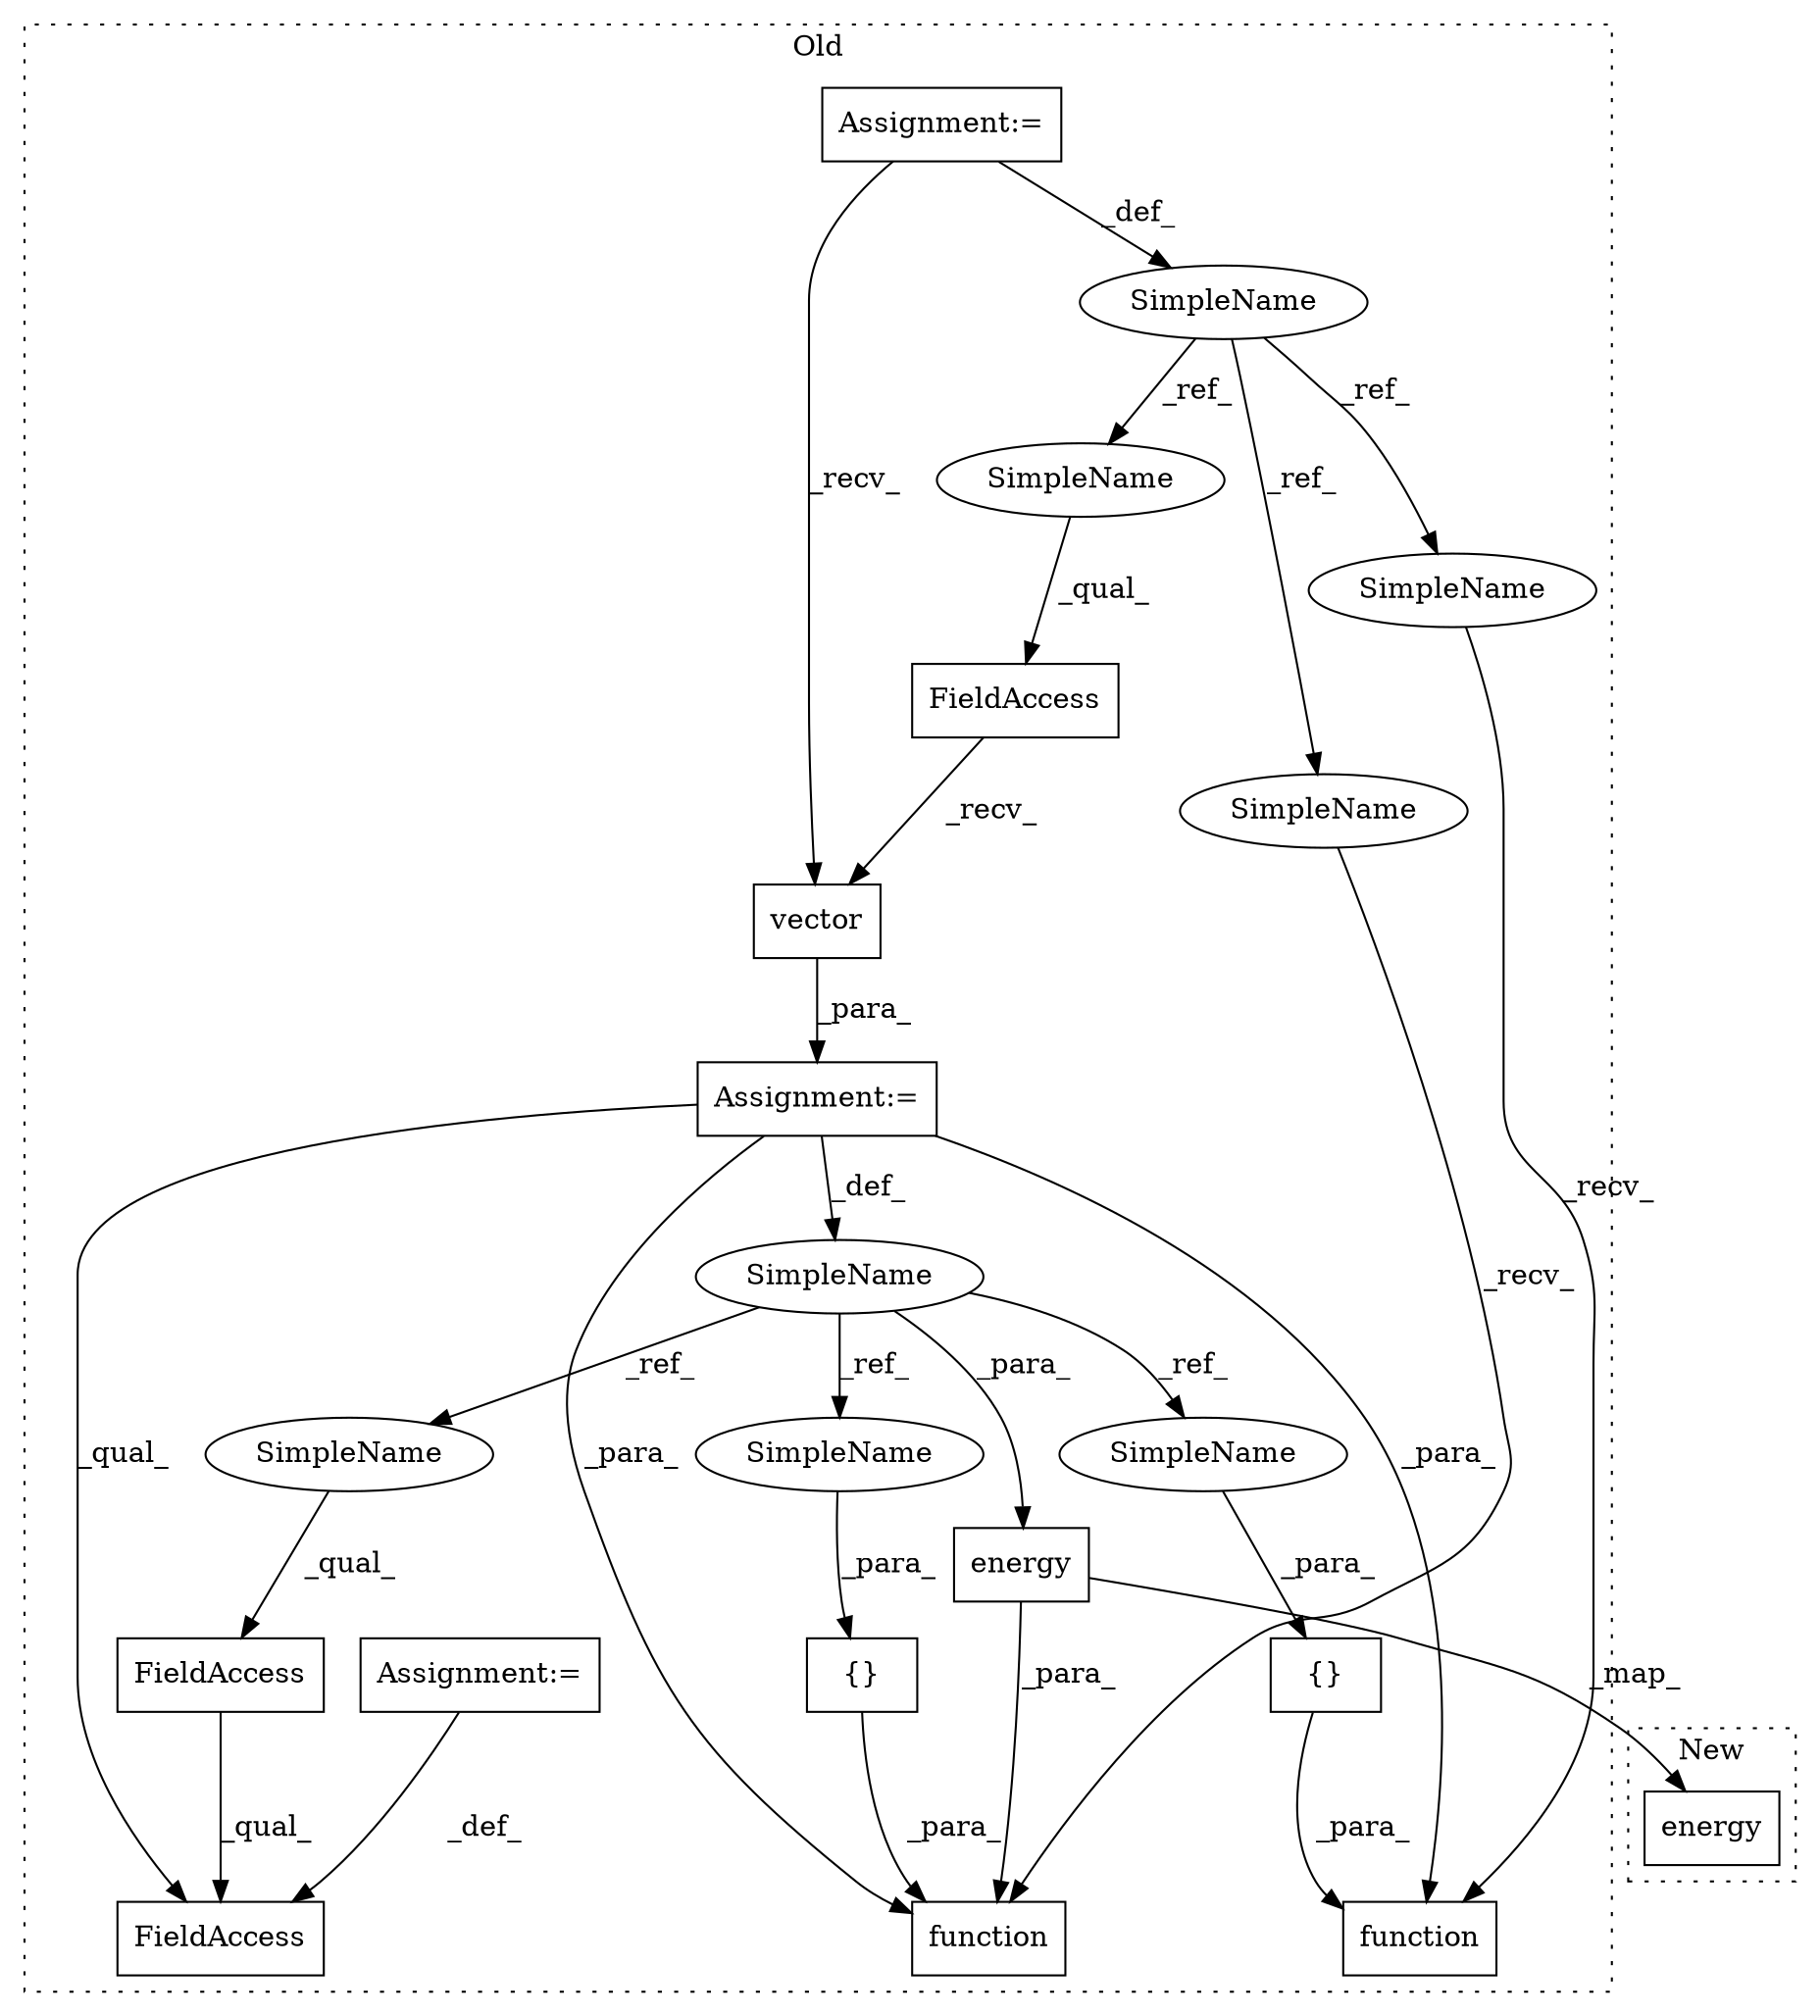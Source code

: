 digraph G {
subgraph cluster0 {
1 [label="energy" a="32" s="4414,4422" l="7,1" shape="box"];
3 [label="SimpleName" a="42" s="3859" l="1" shape="ellipse"];
4 [label="FieldAccess" a="22" s="3891" l="5" shape="box"];
5 [label="{}" a="4" s="4340,4342" l="1,1" shape="box"];
6 [label="FieldAccess" a="22" s="3891" l="16" shape="box"];
7 [label="{}" a="4" s="4406,4408" l="1,1" shape="box"];
8 [label="function" a="32" s="4322,4359" l="9,1" shape="box"];
9 [label="SimpleName" a="42" s="3475" l="6" shape="ellipse"];
10 [label="FieldAccess" a="22" s="3861" l="13" shape="box"];
11 [label="function" a="32" s="4388,4423" l="9,1" shape="box"];
12 [label="vector" a="32" s="3875" l="8" shape="box"];
13 [label="Assignment:=" a="7" s="3475" l="6" shape="box"];
14 [label="Assignment:=" a="7" s="3907" l="1" shape="box"];
15 [label="Assignment:=" a="7" s="3860" l="1" shape="box"];
16 [label="SimpleName" a="42" s="4381" l="6" shape="ellipse"];
17 [label="SimpleName" a="42" s="4315" l="6" shape="ellipse"];
18 [label="SimpleName" a="42" s="3861" l="6" shape="ellipse"];
19 [label="SimpleName" a="42" s="4407" l="1" shape="ellipse"];
20 [label="SimpleName" a="42" s="3891" l="1" shape="ellipse"];
21 [label="SimpleName" a="42" s="4341" l="1" shape="ellipse"];
label = "Old";
style="dotted";
}
subgraph cluster1 {
2 [label="energy" a="32" s="5479,5487" l="7,1" shape="box"];
label = "New";
style="dotted";
}
1 -> 11 [label="_para_"];
1 -> 2 [label="_map_"];
3 -> 1 [label="_para_"];
3 -> 20 [label="_ref_"];
3 -> 19 [label="_ref_"];
3 -> 21 [label="_ref_"];
4 -> 6 [label="_qual_"];
5 -> 8 [label="_para_"];
7 -> 11 [label="_para_"];
9 -> 17 [label="_ref_"];
9 -> 16 [label="_ref_"];
9 -> 18 [label="_ref_"];
10 -> 12 [label="_recv_"];
12 -> 15 [label="_para_"];
13 -> 9 [label="_def_"];
13 -> 12 [label="_recv_"];
14 -> 6 [label="_def_"];
15 -> 6 [label="_qual_"];
15 -> 11 [label="_para_"];
15 -> 8 [label="_para_"];
15 -> 3 [label="_def_"];
16 -> 11 [label="_recv_"];
17 -> 8 [label="_recv_"];
18 -> 10 [label="_qual_"];
19 -> 7 [label="_para_"];
20 -> 4 [label="_qual_"];
21 -> 5 [label="_para_"];
}